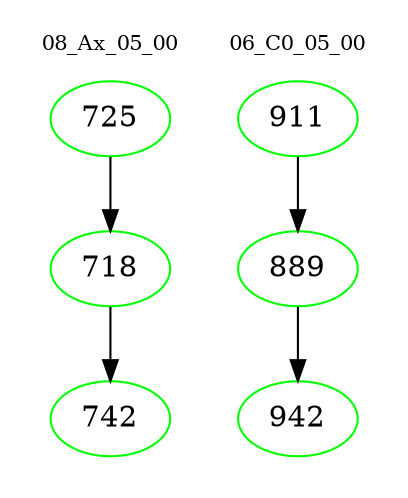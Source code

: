 digraph{
subgraph cluster_0 {
color = white
label = "08_Ax_05_00";
fontsize=10;
T0_725 [label="725", color="green"]
T0_725 -> T0_718 [color="black"]
T0_718 [label="718", color="green"]
T0_718 -> T0_742 [color="black"]
T0_742 [label="742", color="green"]
}
subgraph cluster_1 {
color = white
label = "06_C0_05_00";
fontsize=10;
T1_911 [label="911", color="green"]
T1_911 -> T1_889 [color="black"]
T1_889 [label="889", color="green"]
T1_889 -> T1_942 [color="black"]
T1_942 [label="942", color="green"]
}
}
